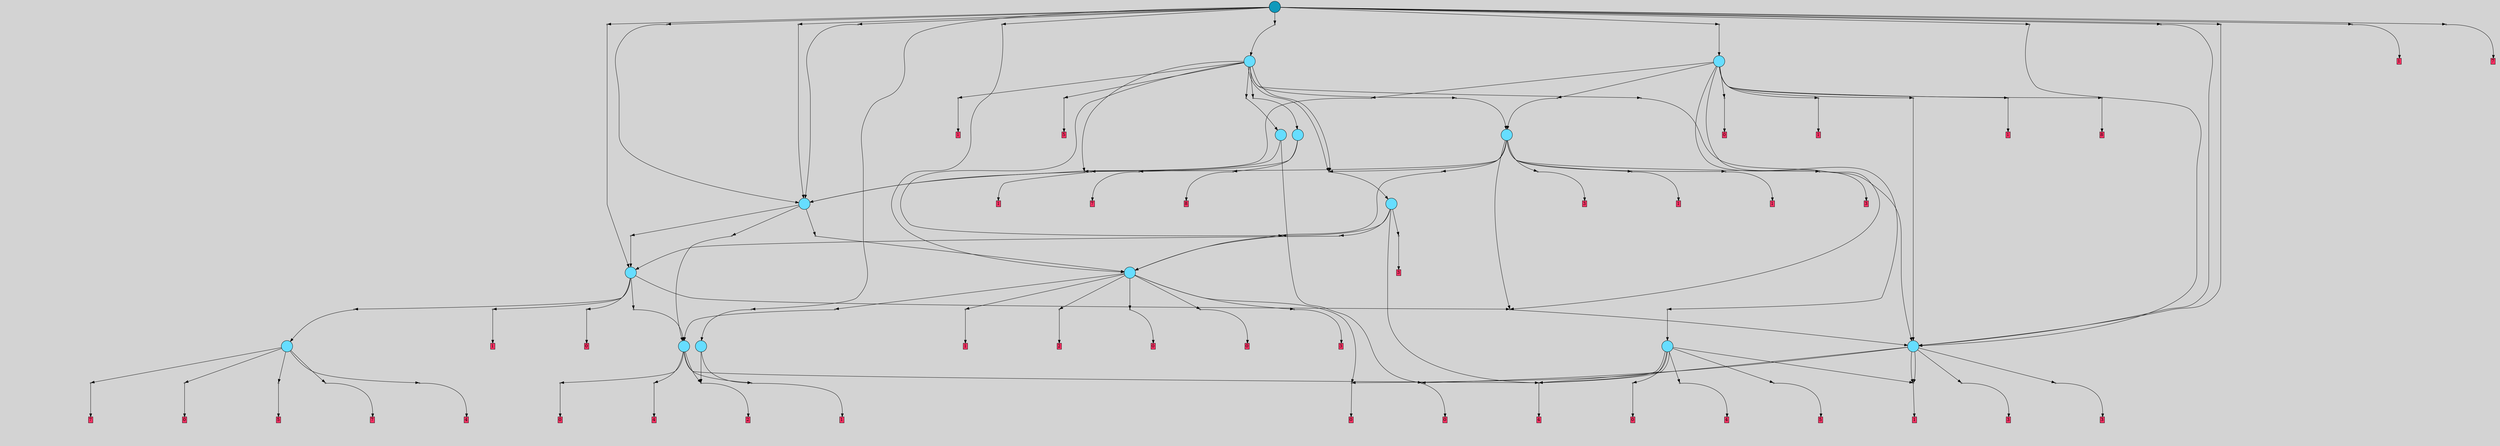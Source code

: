 // File exported with GEGELATI v1.3.1
// On the 2024-04-09 01:49:16
// With the File::TPGGraphDotExporter
digraph{
	graph[pad = "0.212, 0.055" bgcolor = lightgray]
	node[shape=circle style = filled label = ""]
		T0 [fillcolor="#66ddff"]
		T1 [fillcolor="#66ddff"]
		T7 [fillcolor="#66ddff"]
		T28 [fillcolor="#66ddff"]
		T38 [fillcolor="#66ddff"]
		T80 [fillcolor="#66ddff"]
		T82 [fillcolor="#66ddff"]
		T90 [fillcolor="#66ddff"]
		T177 [fillcolor="#66ddff"]
		T232 [fillcolor="#66ddff"]
		T244 [fillcolor="#66ddff"]
		T410 [fillcolor="#66ddff"]
		T459 [fillcolor="#66ddff"]
		T547 [fillcolor="#66ddff"]
		T858 [fillcolor="#1199bb"]
		P20938 [fillcolor="#cccccc" shape=point] //
		I20938 [shape=box style=invis label="7|1&2|0#0|5#1|1#3|3#3|1#2|7&#92;n4|4&2|0#3|3#3|3#3|4#4|1#1|0&#92;n4|0&0|3#2|2#4|2#0|6#0|1#3|0&#92;n6|3&3|7#0|3#3|0#1|6#4|3#3|1&#92;n1|1&3|2#3|1#2|7#0|6#0|6#3|0&#92;n2|7&2|4#0|1#2|0#2|4#0|0#3|5&#92;n7|6&4|3#4|1#2|5#2|6#0|0#1|4&#92;n1|1&3|4#0|1#0|6#1|6#3|0#3|0&#92;n6|5&0|3#1|5#3|7#1|7#3|0#4|7&#92;n"]
		P20938 -> I20938[style=invis]
		A9499 [fillcolor="#ff3366" shape=box margin=0.03 width=0 height=0 label="0"]
		T0 -> P20938 -> A9499
		P20939 [fillcolor="#cccccc" shape=point] //
		I20939 [shape=box style=invis label="4|0&2|6#0|7#1|6#0|5#0|2#1|5&#92;n1|0&0|7#0|3#2|7#0|6#0|5#1|2&#92;n3|1&1|2#2|7#2|1#2|2#0|0#3|7&#92;n4|7&2|2#4|5#3|0#0|4#1|5#4|6&#92;n8|4&2|0#2|3#4|2#2|7#2|5#1|6&#92;n1|7&3|4#0|7#4|4#0|0#0|2#0|7&#92;n"]
		P20939 -> I20939[style=invis]
		A9500 [fillcolor="#ff3366" shape=box margin=0.03 width=0 height=0 label="1"]
		T0 -> P20939 -> A9500
		P20940 [fillcolor="#cccccc" shape=point] //
		I20940 [shape=box style=invis label="3|0&0|1#0|0#0|5#1|5#0|7#0|6&#92;n1|7&0|2#0|4#1|4#3|3#0|2#4|3&#92;n"]
		P20940 -> I20940[style=invis]
		A9501 [fillcolor="#ff3366" shape=box margin=0.03 width=0 height=0 label="1"]
		T1 -> P20940 -> A9501
		P20941 [fillcolor="#cccccc" shape=point] //
		I20941 [shape=box style=invis label="6|3&1|2#3|5#0|6#2|4#4|0#0|1&#92;n4|3&2|1#3|1#0|5#2|7#0|2#2|4&#92;n2|2&4|7#4|3#0|2#2|6#0|5#4|0&#92;n8|2&3|6#0|2#2|5#3|2#2|5#0|4&#92;n"]
		P20941 -> I20941[style=invis]
		A9502 [fillcolor="#ff3366" shape=box margin=0.03 width=0 height=0 label="2"]
		T1 -> P20941 -> A9502
		P20942 [fillcolor="#cccccc" shape=point] //
		I20942 [shape=box style=invis label="8|6&2|3#2|3#1|0#3|7#2|6#0|7&#92;n8|0&2|5#3|7#1|5#3|6#0|7#3|5&#92;n"]
		P20942 -> I20942[style=invis]
		A9503 [fillcolor="#ff3366" shape=box margin=0.03 width=0 height=0 label="7"]
		T7 -> P20942 -> A9503
		P20943 [fillcolor="#cccccc" shape=point] //
		I20943 [shape=box style=invis label="5|1&3|3#4|6#0|3#0|6#2|7#1|6&#92;n2|5&1|6#1|0#3|3#0|2#3|0#2|7&#92;n8|6&1|6#0|7#2|5#1|4#0|3#2|6&#92;n5|6&1|1#2|1#4|7#1|4#1|2#2|5&#92;n3|1&1|6#0|2#3|0#0|5#0|7#1|6&#92;n7|2&3|4#4|7#0|3#3|7#0|2#3|6&#92;n2|1&3|5#4|5#1|3#4|6#0|3#0|5&#92;n2|2&4|2#0|7#0|4#3|5#1|6#2|3&#92;n"]
		P20943 -> I20943[style=invis]
		A9504 [fillcolor="#ff3366" shape=box margin=0.03 width=0 height=0 label="8"]
		T7 -> P20943 -> A9504
		T28 -> P20940
		T28 -> P20941
		P20944 [fillcolor="#cccccc" shape=point] //
		I20944 [shape=box style=invis label="6|1&3|1#0|5#1|5#1|0#3|2#1|0&#92;n6|6&3|3#3|0#0|2#1|5#2|0#4|5&#92;n6|7&0|1#0|6#2|2#4|1#0|6#3|3&#92;n7|4&1|5#3|1#0|0#3|4#4|5#0|4&#92;n5|7&0|2#4|3#4|3#2|5#0|4#0|4&#92;n1|5&2|3#0|1#3|3#2|5#4|6#1|4&#92;n"]
		P20944 -> I20944[style=invis]
		A9505 [fillcolor="#ff3366" shape=box margin=0.03 width=0 height=0 label="4"]
		T28 -> P20944 -> A9505
		P20945 [fillcolor="#cccccc" shape=point] //
		I20945 [shape=box style=invis label="6|2&4|1#3|0#2|4#3|4#1|3#1|6&#92;n6|5&4|6#2|5#3|6#0|6#2|3#2|3&#92;n7|4&2|3#3|4#4|5#4|3#4|3#2|2&#92;n0|1&1|0#0|6#4|3#1|5#3|3#0|6&#92;n3|4&0|5#3|5#2|5#1|0#4|7#3|1&#92;n1|6&0|4#3|7#1|2#4|4#2|6#2|2&#92;n"]
		P20945 -> I20945[style=invis]
		A9506 [fillcolor="#ff3366" shape=box margin=0.03 width=0 height=0 label="4"]
		T28 -> P20945 -> A9506
		P20946 [fillcolor="#cccccc" shape=point] //
		I20946 [shape=box style=invis label="6|3&3|7#0|3#3|0#1|6#4|3#3|1&#92;n4|5&2|0#3|3#3|3#3|4#4|1#1|0&#92;n4|0&0|3#2|2#4|2#0|6#0|1#3|0&#92;n7|1&2|0#0|5#1|1#3|3#3|1#2|7&#92;n1|1&3|2#3|1#2|7#0|6#0|6#3|0&#92;n2|7&2|4#0|1#2|0#2|4#0|0#3|5&#92;n7|6&4|3#4|1#2|5#2|6#0|0#1|4&#92;n1|1&3|4#0|1#0|6#1|6#3|0#3|0&#92;n6|5&0|3#1|5#3|7#1|7#3|0#4|7&#92;n2|2&4|3#3|3#1|5#2|6#2|1#4|7&#92;n"]
		P20946 -> I20946[style=invis]
		A9507 [fillcolor="#ff3366" shape=box margin=0.03 width=0 height=0 label="0"]
		T28 -> P20946 -> A9507
		P20947 [fillcolor="#cccccc" shape=point] //
		I20947 [shape=box style=invis label="7|1&2|0#0|5#1|1#3|3#3|1#2|7&#92;n4|4&2|0#3|3#3|3#3|4#4|1#1|0&#92;n4|0&0|3#2|2#4|2#0|6#0|1#3|0&#92;n6|3&3|7#0|3#3|0#1|6#4|3#3|1&#92;n6|5&0|3#1|5#3|4#1|7#3|0#4|7&#92;n2|7&2|4#0|1#2|0#2|4#0|0#3|5&#92;n7|6&4|3#4|1#2|5#2|6#0|0#1|4&#92;n1|1&3|4#0|1#0|6#1|6#3|0#3|0&#92;n3|6&0|6#0|4#1|3#2|2#2|4#0|3&#92;n1|1&3|2#3|1#2|7#0|6#0|6#3|0&#92;n"]
		P20947 -> I20947[style=invis]
		A9508 [fillcolor="#ff3366" shape=box margin=0.03 width=0 height=0 label="0"]
		T38 -> P20947 -> A9508
		P20948 [fillcolor="#cccccc" shape=point] //
		I20948 [shape=box style=invis label="1|7&3|4#0|7#4|4#0|0#0|2#0|7&#92;n4|0&2|6#0|7#1|6#0|5#0|2#1|5&#92;n1|0&0|7#0|3#2|7#0|6#0|5#1|2&#92;n3|1&1|2#2|7#2|1#2|2#0|0#3|7&#92;n4|7&2|2#4|5#3|0#0|4#1|5#4|6&#92;n8|4&2|0#2|3#4|2#4|7#2|5#1|6&#92;n6|3&4|3#4|5#1|6#2|7#0|1#3|4&#92;n"]
		P20948 -> I20948[style=invis]
		A9509 [fillcolor="#ff3366" shape=box margin=0.03 width=0 height=0 label="1"]
		T38 -> P20948 -> A9509
		P20949 [fillcolor="#cccccc" shape=point] //
		I20949 [shape=box style=invis label="7|5&0|4#1|4#1|4#2|6#4|7#2|6&#92;n3|4&2|0#4|5#3|7#0|2#3|5#1|2&#92;n4|1&2|1#1|7#3|6#4|7#4|5#0|6&#92;n6|0&3|3#4|6#1|2#2|4#4|6#4|4&#92;n7|6&0|7#0|2#3|1#0|1#4|2#4|2&#92;n3|3&3|4#2|4#0|0#2|1#4|0#3|6&#92;n4|2&0|5#1|7#3|3#1|6#1|0#2|7&#92;n2|1&1|7#3|0#3|1#0|7#0|1#3|0&#92;n7|4&1|0#4|1#1|3#1|4#4|3#0|4&#92;n"]
		P20949 -> I20949[style=invis]
		A9510 [fillcolor="#ff3366" shape=box margin=0.03 width=0 height=0 label="4"]
		T38 -> P20949 -> A9510
		P20950 [fillcolor="#cccccc" shape=point] //
		I20950 [shape=box style=invis label="1|3&4|7#0|3#2|7#0|6#4|3#0|4&#92;n5|0&0|0#4|6#1|6#4|2#4|2#0|2&#92;n"]
		P20950 -> I20950[style=invis]
		A9511 [fillcolor="#ff3366" shape=box margin=0.03 width=0 height=0 label="5"]
		T38 -> P20950 -> A9511
		T38 -> P20945
		T38 -> P20945
		P20951 [fillcolor="#cccccc" shape=point] //
		I20951 [shape=box style=invis label="2|0&3|4#4|4#3|7#0|3#0|4#3|4&#92;n"]
		P20951 -> I20951[style=invis]
		A9512 [fillcolor="#ff3366" shape=box margin=0.03 width=0 height=0 label="0"]
		T38 -> P20951 -> A9512
		P20952 [fillcolor="#cccccc" shape=point] //
		I20952 [shape=box style=invis label="0|6&3|2#2|0#2|0#1|4#0|2#3|7&#92;n8|3&3|7#1|4#3|3#4|1#1|4#3|7&#92;n3|4&4|7#0|1#0|6#2|6#2|5#3|1&#92;n1|0&2|3#0|6#2|7#1|3#2|7#2|5&#92;n0|1&3|6#0|2#3|2#0|4#0|0#1|5&#92;n"]
		P20952 -> I20952[style=invis]
		A9513 [fillcolor="#ff3366" shape=box margin=0.03 width=0 height=0 label="5"]
		T80 -> P20952 -> A9513
		P20953 [fillcolor="#cccccc" shape=point] //
		I20953 [shape=box style=invis label="8|3&4|4#1|4#4|2#0|7#2|6#2|5&#92;n3|0&4|0#1|5#2|4#0|3#4|6#3|5&#92;n0|3&2|7#4|2#0|3#0|0#1|0#4|2&#92;n1|3&0|6#1|2#4|0#4|1#4|2#4|4&#92;n3|2&2|3#2|6#2|1#0|5#4|7#2|7&#92;n6|1&0|5#2|6#3|5#4|7#1|5#0|1&#92;n"]
		P20953 -> I20953[style=invis]
		A9514 [fillcolor="#ff3366" shape=box margin=0.03 width=0 height=0 label="7"]
		T80 -> P20953 -> A9514
		P20954 [fillcolor="#cccccc" shape=point] //
		I20954 [shape=box style=invis label="6|1&3|1#0|5#1|5#1|0#3|2#1|0&#92;n6|7&0|1#0|6#2|2#4|1#0|6#3|3&#92;n6|4&1|3#3|0#0|2#1|5#2|0#4|5&#92;n7|4&1|5#3|1#0|0#3|4#4|5#0|7&#92;n5|7&0|2#4|3#4|3#2|5#0|4#0|4&#92;n2|0&4|6#3|3#4|6#4|2#4|4#4|7&#92;n"]
		P20954 -> I20954[style=invis]
		A9515 [fillcolor="#ff3366" shape=box margin=0.03 width=0 height=0 label="4"]
		T80 -> P20954 -> A9515
		P20955 [fillcolor="#cccccc" shape=point] //
		I20955 [shape=box style=invis label="8|7&2|5#3|7#1|5#3|6#0|7#3|5&#92;n2|5&3|5#4|4#3|3#4|5#3|0#0|1&#92;n"]
		P20955 -> I20955[style=invis]
		A9516 [fillcolor="#ff3366" shape=box margin=0.03 width=0 height=0 label="7"]
		T80 -> P20955 -> A9516
		P20956 [fillcolor="#cccccc" shape=point] //
		I20956 [shape=box style=invis label="7|1&2|0#0|5#1|1#3|3#3|1#2|7&#92;n4|4&2|0#3|3#3|3#3|4#4|1#1|0&#92;n1|1&3|2#3|1#2|7#0|6#0|6#3|0&#92;n6|3&3|7#0|3#3|0#1|6#4|3#3|1&#92;n4|0&0|3#2|2#4|2#0|6#0|1#3|0&#92;n2|7&2|4#0|1#2|0#2|4#0|0#3|5&#92;n7|6&4|3#4|1#2|5#2|6#0|0#1|4&#92;n1|1&3|4#0|1#0|6#1|6#3|0#3|7&#92;n6|5&0|3#1|5#3|7#1|7#3|0#4|7&#92;n5|2&2|7#2|4#1|1#2|7#1|7#1|1&#92;n"]
		P20956 -> I20956[style=invis]
		A9517 [fillcolor="#ff3366" shape=box margin=0.03 width=0 height=0 label="0"]
		T80 -> P20956 -> A9517
		P20957 [fillcolor="#cccccc" shape=point] //
		I20957 [shape=box style=invis label="1|4&3|3#3|5#0|7#0|7#1|5#4|7&#92;n2|0&4|1#3|2#0|6#2|2#1|4#4|4&#92;n2|1&1|7#4|4#4|4#4|0#2|5#3|7&#92;n4|3&1|4#3|1#2|4#0|6#0|3#2|4&#92;n6|5&4|4#1|6#3|1#4|6#4|1#1|5&#92;n"]
		P20957 -> I20957[style=invis]
		A9518 [fillcolor="#ff3366" shape=box margin=0.03 width=0 height=0 label="3"]
		T82 -> P20957 -> A9518
		T82 -> P20938
		P20958 [fillcolor="#cccccc" shape=point] //
		I20958 [shape=box style=invis label="6|0&4|4#1|0#2|7#3|2#2|1#0|7&#92;n1|0&0|1#3|1#3|3#4|2#4|4#2|3&#92;n0|3&2|4#2|0#1|2#3|7#4|2#1|3&#92;n"]
		P20958 -> I20958[style=invis]
		A9519 [fillcolor="#ff3366" shape=box margin=0.03 width=0 height=0 label="3"]
		T82 -> P20958 -> A9519
		T82 -> P20948
		T82 -> P20945
		T82 -> P20948
		P20959 [fillcolor="#cccccc" shape=point] //
		I20959 [shape=box style=invis label="1|7&0|2#0|4#1|4#3|3#0|2#4|3&#92;n3|0&3|1#0|0#0|5#1|5#0|7#0|6&#92;n"]
		P20959 -> I20959[style=invis]
		A9520 [fillcolor="#ff3366" shape=box margin=0.03 width=0 height=0 label="1"]
		T90 -> P20959 -> A9520
		P20960 [fillcolor="#cccccc" shape=point] //
		I20960 [shape=box style=invis label="2|2&4|7#1|3#0|2#2|6#0|5#4|0&#92;n8|2&3|0#0|2#2|5#3|2#2|5#0|4&#92;n5|0&2|6#2|5#3|6#4|5#1|0#1|2&#92;n4|3&2|1#3|1#0|5#2|7#0|2#2|3&#92;n"]
		P20960 -> I20960[style=invis]
		A9521 [fillcolor="#ff3366" shape=box margin=0.03 width=0 height=0 label="2"]
		T90 -> P20960 -> A9521
		P20961 [fillcolor="#cccccc" shape=point] //
		I20961 [shape=box style=invis label="2|3&3|4#4|4#3|7#0|3#0|4#3|4&#92;n"]
		P20961 -> I20961[style=invis]
		A9522 [fillcolor="#ff3366" shape=box margin=0.03 width=0 height=0 label="0"]
		T90 -> P20961 -> A9522
		T90 -> P20947
		P20962 [fillcolor="#cccccc" shape=point] //
		I20962 [shape=box style=invis label="4|6&4|2#3|1#1|1#0|4#4|3#0|3&#92;n1|1&3|2#3|2#2|7#0|6#0|6#3|0&#92;n7|1&2|0#0|5#1|6#3|3#3|1#2|7&#92;n7|0&4|7#3|6#3|1#0|3#2|0#3|0&#92;n5|2&2|7#2|4#1|2#2|7#1|7#1|1&#92;n4|0&1|3#2|2#4|2#0|6#0|1#3|0&#92;n6|3&3|7#0|3#3|0#1|6#4|3#3|1&#92;n5|7&3|2#2|7#3|6#1|3#4|6#3|5&#92;n2|7&2|4#0|1#2|0#2|4#0|0#3|5&#92;n6|5&0|3#1|5#3|7#1|7#3|0#4|7&#92;n"]
		P20962 -> I20962[style=invis]
		A9523 [fillcolor="#ff3366" shape=box margin=0.03 width=0 height=0 label="0"]
		T90 -> P20962 -> A9523
		P20963 [fillcolor="#cccccc" shape=point] //
		I20963 [shape=box style=invis label="3|7&1|5#4|6#3|5#1|2#0|4#4|3&#92;n4|5&1|7#2|7#1|2#1|4#0|5#4|1&#92;n2|0&1|0#4|0#3|3#0|0#4|1#2|6&#92;n4|4&2|0#3|3#3|3#3|4#4|1#1|0&#92;n7|1&2|0#0|5#1|1#3|3#3|1#2|7&#92;n1|1&3|4#0|1#0|6#1|6#3|0#0|0&#92;n7|4&2|1#4|4#2|5#1|0#4|6#2|3&#92;n0|7&1|7#1|3#3|7#4|4#2|6#0|6&#92;n6|6&3|7#0|3#3|0#1|6#4|3#3|1&#92;n"]
		P20963 -> I20963[style=invis]
		T90 -> P20963 -> T28
		P20964 [fillcolor="#cccccc" shape=point] //
		I20964 [shape=box style=invis label="4|6&1|4#3|1#2|4#0|6#0|3#2|4&#92;n2|1&1|7#4|4#4|4#4|0#2|5#3|7&#92;n6|5&4|4#1|6#3|4#4|6#4|1#1|5&#92;n2|0&4|1#3|2#0|6#2|2#1|4#4|4&#92;n"]
		P20964 -> I20964[style=invis]
		A9524 [fillcolor="#ff3366" shape=box margin=0.03 width=0 height=0 label="3"]
		T90 -> P20964 -> A9524
		P20965 [fillcolor="#cccccc" shape=point] //
		I20965 [shape=box style=invis label="1|1&3|4#0|1#0|6#1|6#3|0#0|0&#92;n4|5&1|7#2|7#1|2#1|4#0|5#4|1&#92;n2|0&1|0#4|0#3|3#0|0#4|1#2|6&#92;n4|4&2|0#3|3#3|3#3|4#4|1#1|0&#92;n7|1&2|0#0|5#1|1#3|3#3|1#2|7&#92;n3|7&1|5#4|6#3|5#1|2#0|4#4|3&#92;n3|7&1|7#1|3#3|7#4|4#2|6#0|6&#92;n2|5&1|1#0|6#4|1#1|6#0|0#3|0&#92;n6|6&3|7#0|3#3|0#1|6#4|3#3|1&#92;n"]
		P20965 -> I20965[style=invis]
		T177 -> P20965 -> T28
		P20966 [fillcolor="#cccccc" shape=point] //
		I20966 [shape=box style=invis label="2|0&3|4#4|4#3|7#0|3#0|4#3|4&#92;n1|1&0|4#0|6#4|5#4|7#0|4#3|3&#92;n"]
		P20966 -> I20966[style=invis]
		T177 -> P20966 -> T82
		P20967 [fillcolor="#cccccc" shape=point] //
		I20967 [shape=box style=invis label="5|0&4|4#2|5#0|5#2|3#0|2#3|1&#92;n1|7&0|2#0|4#1|4#3|3#0|2#4|3&#92;n"]
		P20967 -> I20967[style=invis]
		A9525 [fillcolor="#ff3366" shape=box margin=0.03 width=0 height=0 label="1"]
		T177 -> P20967 -> A9525
		P20968 [fillcolor="#cccccc" shape=point] //
		I20968 [shape=box style=invis label="2|0&1|0#4|0#3|3#0|0#4|1#2|6&#92;n1|1&3|4#0|1#0|6#1|6#3|0#0|0&#92;n4|5&1|7#2|7#1|2#1|4#0|5#4|1&#92;n2|2&0|0#3|7#3|3#2|7#2|2#4|2&#92;n4|7&2|0#3|3#3|3#3|4#1|1#1|0&#92;n3|7&1|5#4|6#3|5#1|2#0|4#4|3&#92;n7|1&2|0#0|5#1|1#3|3#3|1#2|7&#92;n3|7&1|7#1|3#3|7#4|4#2|6#0|6&#92;n2|5&1|1#0|6#4|1#1|6#0|0#3|0&#92;n6|6&3|7#0|3#3|0#1|6#4|3#3|1&#92;n"]
		P20968 -> I20968[style=invis]
		T177 -> P20968 -> T80
		P20969 [fillcolor="#cccccc" shape=point] //
		I20969 [shape=box style=invis label="5|0&2|4#1|3#3|3#3|6#2|6#0|2&#92;n3|3&1|3#4|5#2|1#4|2#1|7#4|2&#92;n6|3&1|6#0|1#2|0#3|2#2|3#3|1&#92;n"]
		P20969 -> I20969[style=invis]
		A9526 [fillcolor="#ff3366" shape=box margin=0.03 width=0 height=0 label="0"]
		T177 -> P20969 -> A9526
		P20970 [fillcolor="#cccccc" shape=point] //
		I20970 [shape=box style=invis label="4|1&2|6#1|4#3|6#2|7#4|3#4|5&#92;n3|1&1|7#4|4#4|4#4|0#2|5#3|7&#92;n0|2&2|5#3|4#1|7#0|6#3|1#3|4&#92;n1|2&0|4#2|2#1|2#2|4#2|3#4|7&#92;n0|0&0|4#3|1#0|6#1|4#1|3#3|3&#92;n6|5&4|1#1|6#3|1#4|6#4|1#1|5&#92;n"]
		P20970 -> I20970[style=invis]
		A9527 [fillcolor="#ff3366" shape=box margin=0.03 width=0 height=0 label="3"]
		T232 -> P20970 -> A9527
		P20971 [fillcolor="#cccccc" shape=point] //
		I20971 [shape=box style=invis label="1|5&2|6#4|6#1|1#4|7#2|2#4|4&#92;n8|0&2|2#2|0#4|1#4|7#0|2#0|4&#92;n8|4&1|4#0|0#1|7#2|2#3|5#0|1&#92;n4|0&4|0#2|5#0|5#2|5#0|5#1|1&#92;n"]
		P20971 -> I20971[style=invis]
		T232 -> P20971 -> T177
		T232 -> P20945
		P20972 [fillcolor="#cccccc" shape=point] //
		I20972 [shape=box style=invis label="4|1&4|0#0|4#4|5#4|4#3|0#2|7&#92;n1|3&2|0#1|3#1|5#0|6#2|4#2|1&#92;n0|7&0|5#2|5#2|2#0|7#3|0#3|4&#92;n7|6&2|5#1|6#2|3#1|1#1|4#3|3&#92;n8|0&3|7#0|0#4|2#0|7#4|4#2|2&#92;n3|2&4|2#2|3#0|5#1|3#1|6#2|5&#92;n6|4&4|7#3|3#4|2#4|5#1|0#3|3&#92;n3|1&3|5#0|0#3|0#4|6#1|5#4|1&#92;n"]
		P20972 -> I20972[style=invis]
		T232 -> P20972 -> T90
		P20973 [fillcolor="#cccccc" shape=point] //
		I20973 [shape=box style=invis label="8|6&4|1#1|1#4|5#0|3#2|1#0|3&#92;n8|0&2|2#2|0#4|1#4|7#0|2#0|4&#92;n1|5&2|6#4|6#1|1#4|7#2|2#4|4&#92;n4|0&0|0#2|5#0|5#2|5#0|5#1|1&#92;n"]
		P20973 -> I20973[style=invis]
		T244 -> P20973 -> T177
		P20974 [fillcolor="#cccccc" shape=point] //
		I20974 [shape=box style=invis label="7|0&2|5#1|3#0|2#2|4#3|6#0|6&#92;n0|3&3|3#0|2#0|2#4|6#4|1#2|7&#92;n"]
		P20974 -> I20974[style=invis]
		T244 -> P20974 -> T90
		P20975 [fillcolor="#cccccc" shape=point] //
		I20975 [shape=box style=invis label="3|6&1|4#4|7#4|0#3|0#0|4#3|7&#92;n0|7&0|1#3|5#3|4#1|1#4|2#1|5&#92;n4|5&1|7#2|7#1|2#1|4#0|5#4|1&#92;n2|0&1|0#2|2#3|3#1|0#4|1#2|6&#92;n3|7&1|5#4|6#3|5#1|2#0|4#4|3&#92;n6|6&3|7#0|3#3|0#1|6#4|3#3|1&#92;n7|1&2|0#0|5#1|1#3|3#3|1#2|7&#92;n1|1&3|4#0|1#0|6#1|6#3|0#0|0&#92;n2|5&1|1#0|6#4|1#1|6#0|0#3|0&#92;n4|4&2|0#3|3#3|3#3|4#4|1#1|0&#92;n"]
		P20975 -> I20975[style=invis]
		T244 -> P20975 -> T28
		P20976 [fillcolor="#cccccc" shape=point] //
		I20976 [shape=box style=invis label="8|3&4|1#0|1#4|7#1|3#2|0#3|5&#92;n4|3&1|4#3|1#2|4#0|6#0|3#2|4&#92;n7|0&3|7#0|4#2|6#1|2#0|4#3|4&#92;n8|3&2|7#2|5#0|5#4|2#1|7#4|2&#92;n2|4&1|7#4|4#4|4#4|0#2|5#3|7&#92;n"]
		P20976 -> I20976[style=invis]
		A9528 [fillcolor="#ff3366" shape=box margin=0.03 width=0 height=0 label="3"]
		T410 -> P20976 -> A9528
		P20977 [fillcolor="#cccccc" shape=point] //
		I20977 [shape=box style=invis label="2|3&4|1#3|2#1|6#0|1#0|5#1|3&#92;n2|0&1|2#0|6#3|6#0|6#0|6#1|0&#92;n4|2&2|5#1|4#3|1#2|5#1|3#1|0&#92;n3|3&2|6#4|1#0|1#0|7#0|0#1|4&#92;n6|3&3|4#3|7#1|5#3|7#3|4#2|0&#92;n7|3&2|4#2|3#4|5#4|5#1|1#3|7&#92;n4|6&1|4#4|5#0|5#3|1#0|0#2|0&#92;n7|0&3|5#4|0#2|5#2|1#0|4#1|0&#92;n"]
		P20977 -> I20977[style=invis]
		T410 -> P20977 -> T232
		P20978 [fillcolor="#cccccc" shape=point] //
		I20978 [shape=box style=invis label="5|0&1|0#3|4#1|2#1|5#0|2#0|7&#92;n6|5&4|4#4|4#3|6#3|6#2|5#4|4&#92;n7|4&0|5#1|5#0|5#1|4#3|2#0|7&#92;n2|5&4|1#2|6#4|3#1|7#1|0#0|6&#92;n7|1&3|7#2|2#3|2#0|2#2|2#3|4&#92;n"]
		P20978 -> I20978[style=invis]
		A9529 [fillcolor="#ff3366" shape=box margin=0.03 width=0 height=0 label="1"]
		T410 -> P20978 -> A9529
		T410 -> P20966
		P20979 [fillcolor="#cccccc" shape=point] //
		I20979 [shape=box style=invis label="0|1&3|4#3|1#0|6#0|4#1|3#3|0&#92;n2|1&1|7#4|4#4|4#4|0#2|5#3|7&#92;n6|5&4|4#1|6#3|1#4|6#4|1#1|5&#92;n6|7&2|3#0|2#3|4#3|2#0|7#2|0&#92;n4|3&1|4#3|1#2|4#0|6#0|3#2|4&#92;n2|0&4|1#3|2#0|6#2|2#1|4#4|4&#92;n"]
		P20979 -> I20979[style=invis]
		T410 -> P20979 -> T244
		P20980 [fillcolor="#cccccc" shape=point] //
		I20980 [shape=box style=invis label="2|0&1|7#3|1#0|6#0|7#2|3#1|3&#92;n3|2&4|2#3|3#3|7#1|2#3|0#3|4&#92;n"]
		P20980 -> I20980[style=invis]
		T410 -> P20980 -> T90
		P20981 [fillcolor="#cccccc" shape=point] //
		I20981 [shape=box style=invis label="3|1&1|2#2|7#2|1#2|2#0|0#3|7&#92;n1|7&0|6#3|7#1|5#1|2#4|4#1|1&#92;n8|4&2|0#1|3#4|2#2|7#2|5#1|6&#92;n1|0&0|5#0|3#2|7#0|1#0|5#1|2&#92;n4|0&2|6#0|7#1|6#0|5#0|2#1|5&#92;n"]
		P20981 -> I20981[style=invis]
		A9530 [fillcolor="#ff3366" shape=box margin=0.03 width=0 height=0 label="1"]
		T410 -> P20981 -> A9530
		P20982 [fillcolor="#cccccc" shape=point] //
		I20982 [shape=box style=invis label="7|4&4|6#2|3#2|7#4|1#0|7#0|5&#92;n7|4&4|4#3|3#2|1#4|0#0|4#0|6&#92;n8|3&4|7#0|0#4|7#3|2#1|4#2|0&#92;n0|4&0|3#1|2#1|7#1|2#4|6#1|1&#92;n4|2&2|2#3|5#3|4#2|5#1|0#2|5&#92;n2|0&4|4#3|2#0|6#2|2#1|3#4|4&#92;n"]
		P20982 -> I20982[style=invis]
		A9531 [fillcolor="#ff3366" shape=box margin=0.03 width=0 height=0 label="3"]
		T410 -> P20982 -> A9531
		P20983 [fillcolor="#cccccc" shape=point] //
		I20983 [shape=box style=invis label="3|0&1|3#4|5#2|5#4|0#2|4#4|2&#92;n2|2&2|7#3|1#2|7#0|3#1|6#2|3&#92;n6|6&3|4#1|3#0|6#4|2#4|5#0|6&#92;n"]
		P20983 -> I20983[style=invis]
		T459 -> P20983 -> T0
		T459 -> P20979
		T459 -> P20977
		P20984 [fillcolor="#cccccc" shape=point] //
		I20984 [shape=box style=invis label="3|5&4|7#0|7#1|5#2|4#4|0#1|6&#92;n7|0&3|1#2|3#2|7#0|5#4|0#3|3&#92;n8|7&2|1#4|4#1|7#4|0#1|7#2|1&#92;n3|3&1|4#4|7#0|6#1|4#2|3#3|1&#92;n"]
		P20984 -> I20984[style=invis]
		T459 -> P20984 -> T410
		P20985 [fillcolor="#cccccc" shape=point] //
		I20985 [shape=box style=invis label="5|7&3|6#2|5#0|7#2|2#2|7#4|7&#92;n6|3&0|4#3|7#1|6#3|1#0|2#3|6&#92;n0|0&2|5#3|4#0|0#4|7#0|7#1|4&#92;n"]
		P20985 -> I20985[style=invis]
		T459 -> P20985 -> T82
		T459 -> P20972
		P20986 [fillcolor="#cccccc" shape=point] //
		I20986 [shape=box style=invis label="5|0&4|1#1|0#4|3#4|7#1|7#4|4&#92;n6|6&2|2#2|3#3|6#2|2#1|7#1|1&#92;n2|3&3|5#4|4#4|4#0|4#3|3#4|2&#92;n2|0&0|1#3|0#1|2#3|0#0|3#4|1&#92;n0|0&0|6#4|6#3|5#0|4#3|3#3|7&#92;n3|3&3|6#1|4#1|0#3|1#0|6#3|0&#92;n8|4&1|4#2|2#1|4#4|6#2|5#2|3&#92;n5|2&4|1#1|7#2|6#2|6#3|3#1|1&#92;n0|6&1|3#1|1#4|4#3|7#0|6#4|6&#92;n"]
		P20986 -> I20986[style=invis]
		A9532 [fillcolor="#ff3366" shape=box margin=0.03 width=0 height=0 label="5"]
		T459 -> P20986 -> A9532
		T459 -> P20977
		P20987 [fillcolor="#cccccc" shape=point] //
		I20987 [shape=box style=invis label="5|5&2|7#1|4#1|7#2|3#3|7#1|6&#92;n3|4&0|5#3|2#2|5#1|0#4|7#3|1&#92;n7|4&2|3#3|4#4|5#4|3#4|3#2|2&#92;n6|5&4|6#2|5#3|6#0|6#4|3#2|3&#92;n6|5&4|6#2|2#3|0#3|5#3|4#4|6&#92;n1|6&0|4#3|7#1|3#4|4#2|6#2|2&#92;n5|0&1|0#3|6#2|5#4|2#2|4#1|1&#92;n"]
		P20987 -> I20987[style=invis]
		T459 -> P20987 -> T7
		P20988 [fillcolor="#cccccc" shape=point] //
		I20988 [shape=box style=invis label="3|1&1|2#2|7#2|1#2|2#0|0#3|7&#92;n4|0&2|6#0|7#1|6#0|5#0|2#1|5&#92;n8|4&2|0#1|3#4|2#2|7#2|5#1|6&#92;n1|0&0|5#0|3#2|7#0|6#0|5#1|2&#92;n"]
		P20988 -> I20988[style=invis]
		A9533 [fillcolor="#ff3366" shape=box margin=0.03 width=0 height=0 label="1"]
		T459 -> P20988 -> A9533
		P20989 [fillcolor="#cccccc" shape=point] //
		I20989 [shape=box style=invis label="3|0&1|3#4|4#2|5#4|0#1|4#4|2&#92;n"]
		P20989 -> I20989[style=invis]
		A9534 [fillcolor="#ff3366" shape=box margin=0.03 width=0 height=0 label="0"]
		T547 -> P20989 -> A9534
		P20990 [fillcolor="#cccccc" shape=point] //
		I20990 [shape=box style=invis label="0|3&1|7#1|4#3|0#0|0#1|3#0|4&#92;n5|2&0|1#0|3#4|5#1|3#1|0#2|0&#92;n5|1&3|4#2|2#1|1#1|2#3|7#1|2&#92;n8|5&4|6#0|2#0|7#1|4#1|6#2|3&#92;n2|3&2|6#4|7#4|6#4|4#0|7#4|1&#92;n6|5&2|4#1|6#1|1#4|6#4|1#1|5&#92;n7|0&1|4#2|3#1|0#1|7#2|4#4|5&#92;n"]
		P20990 -> I20990[style=invis]
		T547 -> P20990 -> T244
		P20991 [fillcolor="#cccccc" shape=point] //
		I20991 [shape=box style=invis label="3|0&4|4#1|4#0|3#2|6#0|0#3|2&#92;n5|5&3|3#4|4#0|4#4|3#2|2#4|2&#92;n2|6&1|3#2|4#3|6#4|2#4|4#1|0&#92;n"]
		P20991 -> I20991[style=invis]
		T547 -> P20991 -> T38
		P20992 [fillcolor="#cccccc" shape=point] //
		I20992 [shape=box style=invis label="4|0&0|3#2|2#4|2#0|6#0|1#3|0&#92;n6|3&3|7#0|3#3|0#1|6#4|3#3|1&#92;n3|0&2|3#0|4#2|0#0|4#2|7#4|0&#92;n7|1&2|0#0|5#1|1#3|3#3|1#2|7&#92;n6|5&0|3#1|5#1|4#1|5#3|0#4|7&#92;n2|7&2|4#0|1#2|0#2|4#0|0#3|5&#92;n7|6&4|3#4|1#2|5#2|6#0|0#1|4&#92;n1|1&3|4#0|1#0|6#1|6#3|0#3|0&#92;n3|6&0|6#0|4#1|3#2|2#2|4#0|3&#92;n1|1&3|2#3|1#2|7#0|6#0|6#3|0&#92;n"]
		P20992 -> I20992[style=invis]
		T547 -> P20992 -> T410
		P20993 [fillcolor="#cccccc" shape=point] //
		I20993 [shape=box style=invis label="4|0&2|6#0|7#1|6#0|5#0|2#1|5&#92;n8|4&2|0#1|2#4|2#2|7#2|5#1|6&#92;n4|7&2|2#4|4#3|0#0|4#1|5#4|6&#92;n1|0&0|7#0|3#2|7#0|6#0|5#1|2&#92;n"]
		P20993 -> I20993[style=invis]
		A9535 [fillcolor="#ff3366" shape=box margin=0.03 width=0 height=0 label="1"]
		T547 -> P20993 -> A9535
		P20994 [fillcolor="#cccccc" shape=point] //
		I20994 [shape=box style=invis label="5|0&0|0#1|6#1|0#4|3#3|6#3|5&#92;n2|7&3|3#2|2#1|4#2|7#1|1#1|5&#92;n2|4&2|6#4|4#0|2#2|4#2|3#2|4&#92;n"]
		P20994 -> I20994[style=invis]
		A9536 [fillcolor="#ff3366" shape=box margin=0.03 width=0 height=0 label="1"]
		T547 -> P20994 -> A9536
		P20995 [fillcolor="#cccccc" shape=point] //
		I20995 [shape=box style=invis label="7|3&4|6#3|0#4|1#3|7#3|1#0|7&#92;n2|0&3|4#4|4#3|7#0|3#0|4#3|4&#92;n"]
		P20995 -> I20995[style=invis]
		T547 -> P20995 -> T82
		T547 -> P20966
		P20996 [fillcolor="#cccccc" shape=point] //
		I20996 [shape=box style=invis label="8|2&1|5#0|6#1|1#1|3#2|7#1|2&#92;n"]
		P20996 -> I20996[style=invis]
		A9537 [fillcolor="#ff3366" shape=box margin=0.03 width=0 height=0 label="8"]
		T547 -> P20996 -> A9537
		P20997 [fillcolor="#cccccc" shape=point] //
		I20997 [shape=box style=invis label="8|4&1|5#4|7#0|6#3|1#2|6#1|6&#92;n3|2&2|0#2|5#3|2#2|7#1|6#3|4&#92;n5|2&1|6#1|0#3|4#3|5#1|1#0|7&#92;n7|7&1|5#1|7#1|4#3|4#2|6#0|3&#92;n8|0&0|1#1|6#2|0#0|6#2|6#2|7&#92;n"]
		P20997 -> I20997[style=invis]
		T858 -> P20997 -> T90
		P20998 [fillcolor="#cccccc" shape=point] //
		I20998 [shape=box style=invis label="1|1&2|4#0|6#4|5#4|7#0|4#3|0&#92;n2|0&3|2#4|3#3|7#0|3#0|4#3|4&#92;n5|6&1|4#4|1#2|6#0|3#2|7#4|0&#92;n1|6&4|1#0|2#3|5#4|3#2|4#1|5&#92;n"]
		P20998 -> I20998[style=invis]
		T858 -> P20998 -> T1
		P20999 [fillcolor="#cccccc" shape=point] //
		I20999 [shape=box style=invis label="2|5&2|6#4|1#2|6#3|5#4|0#0|5&#92;n6|5&0|3#1|5#1|4#2|7#3|0#4|1&#92;n1|1&3|4#0|1#0|6#1|6#3|0#3|0&#92;n8|0&2|5#2|6#2|5#2|0#1|3#0|1&#92;n8|6&2|6#3|4#1|2#4|7#4|7#3|4&#92;n0|7&4|2#2|4#3|4#2|1#3|0#4|6&#92;n4|4&4|7#0|6#3|1#4|1#1|2#3|5&#92;n1|4&4|2#3|1#2|7#0|6#0|6#3|0&#92;n4|0&0|6#2|2#4|2#0|6#0|1#3|4&#92;n2|7&2|4#0|1#2|0#2|4#0|0#3|5&#92;n"]
		P20999 -> I20999[style=invis]
		T858 -> P20999 -> T547
		P21000 [fillcolor="#cccccc" shape=point] //
		I21000 [shape=box style=invis label="6|0&1|6#2|1#3|3#0|3#0|7#0|7&#92;n4|0&4|5#4|4#1|6#4|1#1|6#1|1&#92;n"]
		P21000 -> I21000[style=invis]
		T858 -> P21000 -> T82
		P21001 [fillcolor="#cccccc" shape=point] //
		I21001 [shape=box style=invis label="4|0&3|5#2|5#4|0#4|3#0|7#3|2&#92;n7|3&4|6#3|0#4|1#3|7#3|1#0|7&#92;n3|7&2|3#0|0#3|5#2|3#4|4#4|3&#92;n"]
		P21001 -> I21001[style=invis]
		T858 -> P21001 -> T82
		P21002 [fillcolor="#cccccc" shape=point] //
		I21002 [shape=box style=invis label="2|0&3|4#4|4#3|7#0|3#0|4#2|4&#92;n"]
		P21002 -> I21002[style=invis]
		T858 -> P21002 -> T459
		P21003 [fillcolor="#cccccc" shape=point] //
		I21003 [shape=box style=invis label="2|6&1|3#1|4#1|3#3|4#2|2#4|4&#92;n0|1&3|1#2|2#0|0#2|7#2|7#4|0&#92;n4|5&0|1#4|4#3|5#3|3#2|7#1|3&#92;n0|0&0|5#0|3#2|7#0|6#0|5#1|2&#92;n3|1&4|2#2|7#2|1#2|2#1|0#3|7&#92;n"]
		P21003 -> I21003[style=invis]
		A9538 [fillcolor="#ff3366" shape=box margin=0.03 width=0 height=0 label="1"]
		T858 -> P21003 -> A9538
		P21004 [fillcolor="#cccccc" shape=point] //
		I21004 [shape=box style=invis label="2|2&3|7#1|5#2|3#1|5#3|6#2|7&#92;n2|4&1|5#2|5#3|7#3|2#0|5#1|1&#92;n3|4&3|1#1|0#0|2#4|4#1|3#0|5&#92;n2|4&3|7#0|6#0|6#0|2#1|5#3|7&#92;n8|1&1|0#0|5#4|6#1|3#3|0#4|3&#92;n7|0&3|7#1|7#3|1#1|4#0|2#1|1&#92;n3|2&4|0#4|1#0|7#1|2#2|2#2|6&#92;n5|5&0|1#4|6#2|2#0|4#0|5#1|2&#92;n0|7&0|2#1|6#4|2#2|3#4|3#2|1&#92;n"]
		P21004 -> I21004[style=invis]
		T858 -> P21004 -> T177
		P21005 [fillcolor="#cccccc" shape=point] //
		I21005 [shape=box style=invis label="2|1&1|7#4|4#2|4#4|0#3|5#3|7&#92;n1|3&1|2#3|1#4|2#2|0#4|3#0|4&#92;n4|0&3|4#0|3#1|4#0|6#2|3#4|4&#92;n7|2&4|3#3|7#2|1#1|0#0|2#3|4&#92;n2|2&1|4#3|1#2|5#0|6#4|3#2|4&#92;n6|2&0|7#0|2#1|2#2|0#4|7#1|1&#92;n5|4&3|0#1|3#0|3#0|5#1|0#4|3&#92;n4|6&4|4#3|5#2|6#2|3#3|4#3|4&#92;n"]
		P21005 -> I21005[style=invis]
		T858 -> P21005 -> T244
		P21006 [fillcolor="#cccccc" shape=point] //
		I21006 [shape=box style=invis label="2|0&4|1#3|2#0|6#2|4#1|4#4|4&#92;n0|5&4|0#3|0#1|5#3|3#1|3#2|4&#92;n7|1&3|3#0|1#1|4#2|3#3|5#2|6&#92;n5|0&3|1#3|2#4|7#0|4#4|2#2|0&#92;n4|2&1|4#4|2#0|7#3|7#2|0#2|3&#92;n4|2&1|4#3|1#2|4#3|6#0|3#2|4&#92;n2|7&4|6#2|1#1|0#4|5#0|0#4|0&#92;n0|1&0|2#1|0#3|2#4|5#0|0#3|4&#92;n"]
		P21006 -> I21006[style=invis]
		T858 -> P21006 -> T244
		P21007 [fillcolor="#cccccc" shape=point] //
		I21007 [shape=box style=invis label="4|1&3|4#0|2#4|7#2|4#0|1#1|0&#92;n2|6&4|0#3|2#4|5#3|5#4|5#4|3&#92;n1|5&4|7#1|7#2|7#2|0#0|6#0|3&#92;n2|1&1|7#4|4#4|4#4|0#2|5#3|7&#92;n0|1&0|2#4|0#3|2#4|5#0|4#3|4&#92;n7|0&4|1#2|2#4|2#1|7#4|5#3|3&#92;n7|4&0|4#2|5#3|3#3|1#2|1#3|1&#92;n"]
		P21007 -> I21007[style=invis]
		T858 -> P21007 -> T244
		P21008 [fillcolor="#cccccc" shape=point] //
		I21008 [shape=box style=invis label="5|0&2|2#3|6#1|4#3|2#1|6#1|0&#92;n3|2&2|3#2|6#2|6#0|5#4|7#2|7&#92;n1|7&2|6#3|6#1|5#2|6#3|4#2|0&#92;n8|3&4|4#3|4#4|2#0|7#2|6#2|5&#92;n3|5&1|1#0|2#2|6#0|0#0|4#0|0&#92;n7|0&0|1#1|3#1|3#4|6#2|7#0|1&#92;n"]
		P21008 -> I21008[style=invis]
		A9539 [fillcolor="#ff3366" shape=box margin=0.03 width=0 height=0 label="7"]
		T858 -> P21008 -> A9539
		P21009 [fillcolor="#cccccc" shape=point] //
		I21009 [shape=box style=invis label="4|5&1|4#4|0#1|5#4|5#0|2#3|3&#92;n4|0&3|5#2|5#4|0#4|3#0|7#3|2&#92;n7|3&4|6#3|0#4|1#3|7#3|1#0|7&#92;n3|7&2|3#0|0#3|5#2|3#4|4#4|3&#92;n"]
		P21009 -> I21009[style=invis]
		T858 -> P21009 -> T82
		{ rank= same T858 }
}
